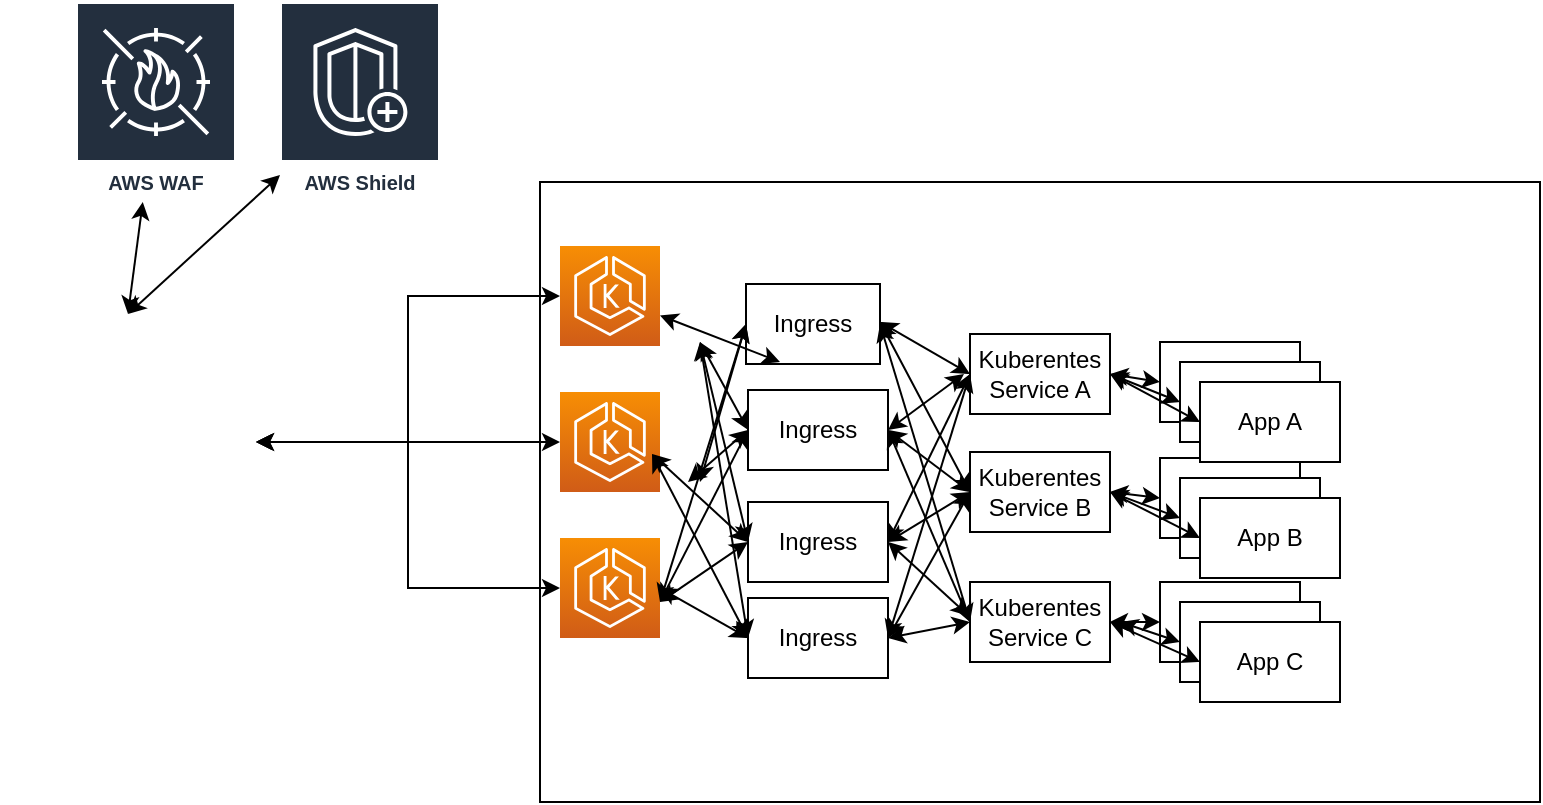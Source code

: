 <mxfile pages="1" version="11.2.8" type="github"><diagram id="NBPuzCypRXBQdF8foFL0" name="Page-1"><mxGraphModel dx="386" dy="231" grid="1" gridSize="10" guides="1" tooltips="1" connect="1" arrows="1" fold="1" page="1" pageScale="1" pageWidth="850" pageHeight="1100" math="0" shadow="0"><root><mxCell id="0"/><mxCell id="1" parent="0"/><mxCell id="xN7jr2UZnoJrKYOVDy-h-2" value="" style="rounded=0;whiteSpace=wrap;html=1;" parent="1" vertex="1"><mxGeometry x="390" y="120" width="500" height="310" as="geometry"/></mxCell><mxCell id="xN7jr2UZnoJrKYOVDy-h-16" style="edgeStyle=orthogonalEdgeStyle;rounded=0;orthogonalLoop=1;jettySize=auto;html=1;startArrow=classic;startFill=1;" parent="1" source="xN7jr2UZnoJrKYOVDy-h-3" target="xN7jr2UZnoJrKYOVDy-h-6" edge="1"><mxGeometry relative="1" as="geometry"><mxPoint x="380" y="240" as="sourcePoint"/></mxGeometry></mxCell><mxCell id="xN7jr2UZnoJrKYOVDy-h-17" style="edgeStyle=orthogonalEdgeStyle;rounded=0;orthogonalLoop=1;jettySize=auto;html=1;exitX=1;exitY=0.5;exitDx=0;exitDy=0;startArrow=open;startFill=0;" parent="1" source="xN7jr2UZnoJrKYOVDy-h-3" target="xN7jr2UZnoJrKYOVDy-h-7" edge="1"><mxGeometry relative="1" as="geometry"/></mxCell><mxCell id="xN7jr2UZnoJrKYOVDy-h-18" style="edgeStyle=orthogonalEdgeStyle;rounded=0;orthogonalLoop=1;jettySize=auto;html=1;exitX=1;exitY=0.5;exitDx=0;exitDy=0;startArrow=classic;startFill=1;" parent="1" source="xN7jr2UZnoJrKYOVDy-h-3" target="xN7jr2UZnoJrKYOVDy-h-8" edge="1"><mxGeometry relative="1" as="geometry"/></mxCell><mxCell id="xN7jr2UZnoJrKYOVDy-h-3" value="" style="shape=image;html=1;verticalAlign=top;verticalLabelPosition=bottom;labelBackgroundColor=#ffffff;imageAspect=0;aspect=fixed;image=https://cdn2.iconfinder.com/data/icons/amazon-aws-stencils/100/Compute__Networking_copy_Elastic_Load_Balancing-128.png" parent="1" vertex="1"><mxGeometry x="120" y="186" width="128" height="128" as="geometry"/></mxCell><mxCell id="xN7jr2UZnoJrKYOVDy-h-6" value="" style="outlineConnect=0;fontColor=#232F3E;gradientColor=#F78E04;gradientDirection=north;fillColor=#D05C17;strokeColor=#ffffff;dashed=0;verticalLabelPosition=bottom;verticalAlign=top;align=center;html=1;fontSize=12;fontStyle=0;aspect=fixed;shape=mxgraph.aws4.resourceIcon;resIcon=mxgraph.aws4.eks;" parent="1" vertex="1"><mxGeometry x="400" y="152" width="50" height="50" as="geometry"/></mxCell><mxCell id="xN7jr2UZnoJrKYOVDy-h-7" value="" style="outlineConnect=0;fontColor=#232F3E;gradientColor=#F78E04;gradientDirection=north;fillColor=#D05C17;strokeColor=#ffffff;dashed=0;verticalLabelPosition=bottom;verticalAlign=top;align=center;html=1;fontSize=12;fontStyle=0;aspect=fixed;shape=mxgraph.aws4.resourceIcon;resIcon=mxgraph.aws4.eks;" parent="1" vertex="1"><mxGeometry x="400" y="225" width="50" height="50" as="geometry"/></mxCell><mxCell id="xN7jr2UZnoJrKYOVDy-h-8" value="" style="outlineConnect=0;fontColor=#232F3E;gradientColor=#F78E04;gradientDirection=north;fillColor=#D05C17;strokeColor=#ffffff;dashed=0;verticalLabelPosition=bottom;verticalAlign=top;align=center;html=1;fontSize=12;fontStyle=0;aspect=fixed;shape=mxgraph.aws4.resourceIcon;resIcon=mxgraph.aws4.eks;" parent="1" vertex="1"><mxGeometry x="400" y="298" width="50" height="50" as="geometry"/></mxCell><mxCell id="xN7jr2UZnoJrKYOVDy-h-14" value="" style="shape=image;html=1;verticalAlign=top;verticalLabelPosition=bottom;labelBackgroundColor=#ffffff;imageAspect=0;aspect=fixed;image=https://cdn3.iconfinder.com/data/icons/travelling-icon-set/800/helm-128.png" parent="1" vertex="1"><mxGeometry x="425" y="385" width="28" height="28" as="geometry"/></mxCell><mxCell id="3CK0OYyiUr-c1g9YGXY9-4" value="AWS WAF" style="outlineConnect=0;fontColor=#232F3E;gradientColor=none;strokeColor=#ffffff;fillColor=#232F3E;dashed=0;verticalLabelPosition=middle;verticalAlign=bottom;align=center;html=1;whiteSpace=wrap;fontSize=10;fontStyle=1;spacing=3;shape=mxgraph.aws4.productIcon;prIcon=mxgraph.aws4.waf;" vertex="1" parent="1"><mxGeometry x="158" y="30" width="80" height="100" as="geometry"/></mxCell><mxCell id="3CK0OYyiUr-c1g9YGXY9-5" value="" style="endArrow=classic;startArrow=classic;html=1;exitX=0.5;exitY=0;exitDx=0;exitDy=0;" edge="1" parent="1" source="xN7jr2UZnoJrKYOVDy-h-3" target="3CK0OYyiUr-c1g9YGXY9-4"><mxGeometry width="50" height="50" relative="1" as="geometry"><mxPoint x="130" y="470" as="sourcePoint"/><mxPoint x="200" y="140" as="targetPoint"/></mxGeometry></mxCell><mxCell id="3CK0OYyiUr-c1g9YGXY9-6" value="AWS Shield" style="outlineConnect=0;fontColor=#232F3E;gradientColor=none;strokeColor=#ffffff;fillColor=#232F3E;dashed=0;verticalLabelPosition=middle;verticalAlign=bottom;align=center;html=1;whiteSpace=wrap;fontSize=10;fontStyle=1;spacing=3;shape=mxgraph.aws4.productIcon;prIcon=mxgraph.aws4.shield;" vertex="1" parent="1"><mxGeometry x="260" y="30" width="80" height="100" as="geometry"/></mxCell><mxCell id="3CK0OYyiUr-c1g9YGXY9-7" value="" style="endArrow=classic;startArrow=classic;html=1;entryX=0.5;entryY=0;entryDx=0;entryDy=0;" edge="1" parent="1" source="3CK0OYyiUr-c1g9YGXY9-6" target="xN7jr2UZnoJrKYOVDy-h-3"><mxGeometry width="50" height="50" relative="1" as="geometry"><mxPoint x="130" y="470" as="sourcePoint"/><mxPoint x="180" y="420" as="targetPoint"/></mxGeometry></mxCell><mxCell id="3CK0OYyiUr-c1g9YGXY9-12" value="" style="shape=image;html=1;verticalAlign=top;verticalLabelPosition=bottom;labelBackgroundColor=#ffffff;imageAspect=0;aspect=fixed;image=https://cdn3.iconfinder.com/data/icons/travelling-icon-set/800/helm-128.png;fontStyle=1" vertex="1" parent="1"><mxGeometry x="480" y="385" width="28" height="28" as="geometry"/></mxCell><mxCell id="3CK0OYyiUr-c1g9YGXY9-13" value="" style="shape=image;html=1;verticalAlign=top;verticalLabelPosition=bottom;labelBackgroundColor=#ffffff;imageAspect=0;aspect=fixed;image=https://cdn3.iconfinder.com/data/icons/travelling-icon-set/800/helm-128.png;fontStyle=1" vertex="1" parent="1"><mxGeometry x="535" y="385" width="28" height="28" as="geometry"/></mxCell><mxCell id="3CK0OYyiUr-c1g9YGXY9-14" value="" style="shape=image;html=1;verticalAlign=top;verticalLabelPosition=bottom;labelBackgroundColor=#ffffff;imageAspect=0;aspect=fixed;image=https://cdn3.iconfinder.com/data/icons/travelling-icon-set/800/helm-128.png;fontStyle=1" vertex="1" parent="1"><mxGeometry x="590" y="385" width="28" height="28" as="geometry"/></mxCell><mxCell id="3CK0OYyiUr-c1g9YGXY9-15" value="" style="shape=image;html=1;verticalAlign=top;verticalLabelPosition=bottom;labelBackgroundColor=#ffffff;imageAspect=0;aspect=fixed;image=https://cdn3.iconfinder.com/data/icons/travelling-icon-set/800/helm-128.png;fontStyle=1" vertex="1" parent="1"><mxGeometry x="640" y="385" width="28" height="28" as="geometry"/></mxCell><mxCell id="3CK0OYyiUr-c1g9YGXY9-16" value="Ingress" style="rounded=0;whiteSpace=wrap;html=1;" vertex="1" parent="1"><mxGeometry x="493" y="171" width="67" height="40" as="geometry"/></mxCell><mxCell id="3CK0OYyiUr-c1g9YGXY9-17" value="Ingress" style="rounded=0;whiteSpace=wrap;html=1;" vertex="1" parent="1"><mxGeometry x="494" y="224" width="70" height="40" as="geometry"/></mxCell><mxCell id="3CK0OYyiUr-c1g9YGXY9-18" value="Ingress" style="rounded=0;whiteSpace=wrap;html=1;" vertex="1" parent="1"><mxGeometry x="494" y="280" width="70" height="40" as="geometry"/></mxCell><mxCell id="3CK0OYyiUr-c1g9YGXY9-19" value="Ingress" style="rounded=0;whiteSpace=wrap;html=1;" vertex="1" parent="1"><mxGeometry x="494" y="328" width="70" height="40" as="geometry"/></mxCell><mxCell id="3CK0OYyiUr-c1g9YGXY9-20" value="Kuberentes&lt;br&gt;Service A" style="rounded=0;whiteSpace=wrap;html=1;" vertex="1" parent="1"><mxGeometry x="605" y="196" width="70" height="40" as="geometry"/></mxCell><mxCell id="3CK0OYyiUr-c1g9YGXY9-23" value="Kuberentes&lt;br&gt;Service B" style="rounded=0;whiteSpace=wrap;html=1;" vertex="1" parent="1"><mxGeometry x="605" y="255" width="70" height="40" as="geometry"/></mxCell><mxCell id="3CK0OYyiUr-c1g9YGXY9-73" style="edgeStyle=orthogonalEdgeStyle;rounded=0;orthogonalLoop=1;jettySize=auto;html=1;entryX=0;entryY=0.5;entryDx=0;entryDy=0;startArrow=classic;startFill=1;" edge="1" parent="1" source="3CK0OYyiUr-c1g9YGXY9-24" target="3CK0OYyiUr-c1g9YGXY9-66"><mxGeometry relative="1" as="geometry"/></mxCell><mxCell id="3CK0OYyiUr-c1g9YGXY9-24" value="Kuberentes&lt;br&gt;Service C" style="rounded=0;whiteSpace=wrap;html=1;" vertex="1" parent="1"><mxGeometry x="605" y="320" width="70" height="40" as="geometry"/></mxCell><mxCell id="3CK0OYyiUr-c1g9YGXY9-32" value="" style="endArrow=classic;startArrow=classic;html=1;entryX=1;entryY=0.5;entryDx=0;entryDy=0;exitX=0;exitY=0.5;exitDx=0;exitDy=0;" edge="1" parent="1" source="3CK0OYyiUr-c1g9YGXY9-24" target="3CK0OYyiUr-c1g9YGXY9-16"><mxGeometry width="50" height="50" relative="1" as="geometry"><mxPoint x="130" y="500" as="sourcePoint"/><mxPoint x="180" y="450" as="targetPoint"/></mxGeometry></mxCell><mxCell id="3CK0OYyiUr-c1g9YGXY9-36" value="" style="endArrow=classic;startArrow=classic;html=1;entryX=0;entryY=0.5;entryDx=0;entryDy=0;" edge="1" parent="1" target="3CK0OYyiUr-c1g9YGXY9-19"><mxGeometry width="50" height="50" relative="1" as="geometry"><mxPoint x="450" y="323" as="sourcePoint"/><mxPoint x="360" y="450" as="targetPoint"/></mxGeometry></mxCell><mxCell id="3CK0OYyiUr-c1g9YGXY9-37" value="" style="endArrow=classic;startArrow=classic;html=1;exitX=0;exitY=0.5;exitDx=0;exitDy=0;" edge="1" parent="1" source="3CK0OYyiUr-c1g9YGXY9-18"><mxGeometry width="50" height="50" relative="1" as="geometry"><mxPoint x="460" y="342.058" as="sourcePoint"/><mxPoint x="450" y="330" as="targetPoint"/></mxGeometry></mxCell><mxCell id="3CK0OYyiUr-c1g9YGXY9-38" value="" style="endArrow=classic;startArrow=classic;html=1;exitX=0;exitY=0.5;exitDx=0;exitDy=0;" edge="1" parent="1" source="3CK0OYyiUr-c1g9YGXY9-17"><mxGeometry width="50" height="50" relative="1" as="geometry"><mxPoint x="504" y="310" as="sourcePoint"/><mxPoint x="450" y="330" as="targetPoint"/></mxGeometry></mxCell><mxCell id="3CK0OYyiUr-c1g9YGXY9-39" value="" style="endArrow=classic;startArrow=classic;html=1;exitX=0;exitY=0.5;exitDx=0;exitDy=0;" edge="1" parent="1" source="3CK0OYyiUr-c1g9YGXY9-16"><mxGeometry width="50" height="50" relative="1" as="geometry"><mxPoint x="504" y="254" as="sourcePoint"/><mxPoint x="450" y="330" as="targetPoint"/></mxGeometry></mxCell><mxCell id="3CK0OYyiUr-c1g9YGXY9-41" value="" style="endArrow=classic;startArrow=classic;html=1;entryX=0;entryY=0.5;entryDx=0;entryDy=0;exitX=0.92;exitY=0.62;exitDx=0;exitDy=0;exitPerimeter=0;" edge="1" parent="1" source="xN7jr2UZnoJrKYOVDy-h-7" target="3CK0OYyiUr-c1g9YGXY9-19"><mxGeometry width="50" height="50" relative="1" as="geometry"><mxPoint x="240" y="490" as="sourcePoint"/><mxPoint x="510" y="360" as="targetPoint"/></mxGeometry></mxCell><mxCell id="3CK0OYyiUr-c1g9YGXY9-42" value="" style="endArrow=classic;startArrow=classic;html=1;entryX=0;entryY=0.5;entryDx=0;entryDy=0;exitX=0.92;exitY=0.62;exitDx=0;exitDy=0;exitPerimeter=0;" edge="1" parent="1" source="xN7jr2UZnoJrKYOVDy-h-7" target="3CK0OYyiUr-c1g9YGXY9-18"><mxGeometry width="50" height="50" relative="1" as="geometry"><mxPoint x="470" y="280" as="sourcePoint"/><mxPoint x="518" y="372" as="targetPoint"/></mxGeometry></mxCell><mxCell id="3CK0OYyiUr-c1g9YGXY9-43" value="" style="endArrow=classic;startArrow=classic;html=1;entryX=0;entryY=0.5;entryDx=0;entryDy=0;" edge="1" parent="1" target="3CK0OYyiUr-c1g9YGXY9-17"><mxGeometry width="50" height="50" relative="1" as="geometry"><mxPoint x="464" y="270" as="sourcePoint"/><mxPoint x="518" y="324" as="targetPoint"/></mxGeometry></mxCell><mxCell id="3CK0OYyiUr-c1g9YGXY9-44" value="" style="endArrow=classic;startArrow=classic;html=1;entryX=0;entryY=0.5;entryDx=0;entryDy=0;" edge="1" parent="1" target="3CK0OYyiUr-c1g9YGXY9-16"><mxGeometry width="50" height="50" relative="1" as="geometry"><mxPoint x="470" y="270" as="sourcePoint"/><mxPoint x="518" y="268" as="targetPoint"/></mxGeometry></mxCell><mxCell id="3CK0OYyiUr-c1g9YGXY9-48" value="" style="endArrow=classic;startArrow=classic;html=1;" edge="1" parent="1" source="xN7jr2UZnoJrKYOVDy-h-6"><mxGeometry width="50" height="50" relative="1" as="geometry"><mxPoint x="240" y="460" as="sourcePoint"/><mxPoint x="510" y="210" as="targetPoint"/></mxGeometry></mxCell><mxCell id="3CK0OYyiUr-c1g9YGXY9-49" value="" style="endArrow=classic;startArrow=classic;html=1;entryX=0;entryY=0.5;entryDx=0;entryDy=0;" edge="1" parent="1" target="3CK0OYyiUr-c1g9YGXY9-17"><mxGeometry width="50" height="50" relative="1" as="geometry"><mxPoint x="470" y="200" as="sourcePoint"/><mxPoint x="520" y="220" as="targetPoint"/></mxGeometry></mxCell><mxCell id="3CK0OYyiUr-c1g9YGXY9-50" value="" style="endArrow=classic;startArrow=classic;html=1;entryX=0;entryY=0.5;entryDx=0;entryDy=0;" edge="1" parent="1" target="3CK0OYyiUr-c1g9YGXY9-18"><mxGeometry width="50" height="50" relative="1" as="geometry"><mxPoint x="470" y="200" as="sourcePoint"/><mxPoint x="518" y="268" as="targetPoint"/></mxGeometry></mxCell><mxCell id="3CK0OYyiUr-c1g9YGXY9-51" value="" style="endArrow=classic;startArrow=classic;html=1;entryX=0;entryY=0.5;entryDx=0;entryDy=0;" edge="1" parent="1" target="3CK0OYyiUr-c1g9YGXY9-19"><mxGeometry width="50" height="50" relative="1" as="geometry"><mxPoint x="470" y="200" as="sourcePoint"/><mxPoint x="518" y="324" as="targetPoint"/></mxGeometry></mxCell><mxCell id="3CK0OYyiUr-c1g9YGXY9-52" value="" style="endArrow=classic;startArrow=classic;html=1;exitX=0;exitY=0.5;exitDx=0;exitDy=0;" edge="1" parent="1" source="3CK0OYyiUr-c1g9YGXY9-23"><mxGeometry width="50" height="50" relative="1" as="geometry"><mxPoint x="629" y="364" as="sourcePoint"/><mxPoint x="560" y="190" as="targetPoint"/></mxGeometry></mxCell><mxCell id="3CK0OYyiUr-c1g9YGXY9-53" value="" style="endArrow=classic;startArrow=classic;html=1;exitX=0;exitY=0.5;exitDx=0;exitDy=0;" edge="1" parent="1" source="3CK0OYyiUr-c1g9YGXY9-20"><mxGeometry width="50" height="50" relative="1" as="geometry"><mxPoint x="615" y="285" as="sourcePoint"/><mxPoint x="560" y="190" as="targetPoint"/></mxGeometry></mxCell><mxCell id="3CK0OYyiUr-c1g9YGXY9-55" value="" style="endArrow=classic;startArrow=classic;html=1;exitX=-0.043;exitY=0.5;exitDx=0;exitDy=0;exitPerimeter=0;" edge="1" parent="1" source="3CK0OYyiUr-c1g9YGXY9-20"><mxGeometry width="50" height="50" relative="1" as="geometry"><mxPoint x="615" y="226" as="sourcePoint"/><mxPoint x="564" y="244" as="targetPoint"/></mxGeometry></mxCell><mxCell id="3CK0OYyiUr-c1g9YGXY9-56" value="" style="endArrow=classic;startArrow=classic;html=1;exitX=0;exitY=0.5;exitDx=0;exitDy=0;entryX=1;entryY=0.5;entryDx=0;entryDy=0;" edge="1" parent="1" source="3CK0OYyiUr-c1g9YGXY9-23" target="3CK0OYyiUr-c1g9YGXY9-17"><mxGeometry width="50" height="50" relative="1" as="geometry"><mxPoint x="611.99" y="226" as="sourcePoint"/><mxPoint x="574" y="254" as="targetPoint"/></mxGeometry></mxCell><mxCell id="3CK0OYyiUr-c1g9YGXY9-57" value="" style="endArrow=classic;startArrow=classic;html=1;exitX=0;exitY=0.5;exitDx=0;exitDy=0;entryX=1;entryY=0.5;entryDx=0;entryDy=0;" edge="1" parent="1" source="3CK0OYyiUr-c1g9YGXY9-24" target="3CK0OYyiUr-c1g9YGXY9-17"><mxGeometry width="50" height="50" relative="1" as="geometry"><mxPoint x="615" y="285" as="sourcePoint"/><mxPoint x="574" y="254" as="targetPoint"/></mxGeometry></mxCell><mxCell id="3CK0OYyiUr-c1g9YGXY9-58" value="" style="endArrow=classic;startArrow=classic;html=1;exitX=0;exitY=0.5;exitDx=0;exitDy=0;entryX=1;entryY=0.5;entryDx=0;entryDy=0;" edge="1" parent="1" source="3CK0OYyiUr-c1g9YGXY9-20" target="3CK0OYyiUr-c1g9YGXY9-18"><mxGeometry width="50" height="50" relative="1" as="geometry"><mxPoint x="615" y="350" as="sourcePoint"/><mxPoint x="574" y="254" as="targetPoint"/></mxGeometry></mxCell><mxCell id="3CK0OYyiUr-c1g9YGXY9-59" value="" style="endArrow=classic;startArrow=classic;html=1;exitX=0;exitY=0.5;exitDx=0;exitDy=0;entryX=1;entryY=0.5;entryDx=0;entryDy=0;" edge="1" parent="1" source="3CK0OYyiUr-c1g9YGXY9-23" target="3CK0OYyiUr-c1g9YGXY9-18"><mxGeometry width="50" height="50" relative="1" as="geometry"><mxPoint x="615" y="226" as="sourcePoint"/><mxPoint x="574" y="310" as="targetPoint"/></mxGeometry></mxCell><mxCell id="3CK0OYyiUr-c1g9YGXY9-60" value="" style="endArrow=classic;startArrow=classic;html=1;exitX=-0.007;exitY=0.425;exitDx=0;exitDy=0;entryX=1;entryY=0.5;entryDx=0;entryDy=0;exitPerimeter=0;" edge="1" parent="1" source="3CK0OYyiUr-c1g9YGXY9-24" target="3CK0OYyiUr-c1g9YGXY9-18"><mxGeometry width="50" height="50" relative="1" as="geometry"><mxPoint x="625" y="236" as="sourcePoint"/><mxPoint x="574" y="310" as="targetPoint"/></mxGeometry></mxCell><mxCell id="3CK0OYyiUr-c1g9YGXY9-61" value="" style="endArrow=classic;startArrow=classic;html=1;exitX=0;exitY=0.5;exitDx=0;exitDy=0;entryX=1;entryY=0.5;entryDx=0;entryDy=0;" edge="1" parent="1" source="3CK0OYyiUr-c1g9YGXY9-20" target="3CK0OYyiUr-c1g9YGXY9-19"><mxGeometry width="50" height="50" relative="1" as="geometry"><mxPoint x="614.51" y="347" as="sourcePoint"/><mxPoint x="574" y="310" as="targetPoint"/></mxGeometry></mxCell><mxCell id="3CK0OYyiUr-c1g9YGXY9-62" value="" style="endArrow=classic;startArrow=classic;html=1;exitX=0;exitY=0.5;exitDx=0;exitDy=0;entryX=1;entryY=0.5;entryDx=0;entryDy=0;" edge="1" parent="1" source="3CK0OYyiUr-c1g9YGXY9-23" target="3CK0OYyiUr-c1g9YGXY9-19"><mxGeometry width="50" height="50" relative="1" as="geometry"><mxPoint x="615" y="226" as="sourcePoint"/><mxPoint x="574" y="358" as="targetPoint"/></mxGeometry></mxCell><mxCell id="3CK0OYyiUr-c1g9YGXY9-63" value="" style="endArrow=classic;startArrow=classic;html=1;exitX=0;exitY=0.5;exitDx=0;exitDy=0;entryX=1;entryY=0.5;entryDx=0;entryDy=0;" edge="1" parent="1" source="3CK0OYyiUr-c1g9YGXY9-24" target="3CK0OYyiUr-c1g9YGXY9-19"><mxGeometry width="50" height="50" relative="1" as="geometry"><mxPoint x="615" y="285" as="sourcePoint"/><mxPoint x="574" y="358" as="targetPoint"/></mxGeometry></mxCell><mxCell id="3CK0OYyiUr-c1g9YGXY9-64" value="App A" style="rounded=0;whiteSpace=wrap;html=1;" vertex="1" parent="1"><mxGeometry x="700" y="200" width="70" height="40" as="geometry"/></mxCell><mxCell id="3CK0OYyiUr-c1g9YGXY9-65" value="App B" style="rounded=0;whiteSpace=wrap;html=1;" vertex="1" parent="1"><mxGeometry x="700" y="258" width="70" height="40" as="geometry"/></mxCell><mxCell id="3CK0OYyiUr-c1g9YGXY9-66" value="App C" style="rounded=0;whiteSpace=wrap;html=1;" vertex="1" parent="1"><mxGeometry x="700" y="320" width="70" height="40" as="geometry"/></mxCell><mxCell id="3CK0OYyiUr-c1g9YGXY9-67" value="App A" style="rounded=0;whiteSpace=wrap;html=1;" vertex="1" parent="1"><mxGeometry x="710" y="210" width="70" height="40" as="geometry"/></mxCell><mxCell id="3CK0OYyiUr-c1g9YGXY9-68" value="App A" style="rounded=0;whiteSpace=wrap;html=1;" vertex="1" parent="1"><mxGeometry x="720" y="220" width="70" height="40" as="geometry"/></mxCell><mxCell id="3CK0OYyiUr-c1g9YGXY9-69" value="App B" style="rounded=0;whiteSpace=wrap;html=1;" vertex="1" parent="1"><mxGeometry x="710" y="268" width="70" height="40" as="geometry"/></mxCell><mxCell id="3CK0OYyiUr-c1g9YGXY9-70" value="App B" style="rounded=0;whiteSpace=wrap;html=1;" vertex="1" parent="1"><mxGeometry x="720" y="278" width="70" height="40" as="geometry"/></mxCell><mxCell id="3CK0OYyiUr-c1g9YGXY9-71" value="App C" style="rounded=0;whiteSpace=wrap;html=1;" vertex="1" parent="1"><mxGeometry x="710" y="330" width="70" height="40" as="geometry"/></mxCell><mxCell id="3CK0OYyiUr-c1g9YGXY9-72" value="App C" style="rounded=0;whiteSpace=wrap;html=1;" vertex="1" parent="1"><mxGeometry x="720" y="340" width="70" height="40" as="geometry"/></mxCell><mxCell id="3CK0OYyiUr-c1g9YGXY9-75" value="" style="endArrow=classic;startArrow=classic;html=1;entryX=0;entryY=0.5;entryDx=0;entryDy=0;exitX=1;exitY=0.5;exitDx=0;exitDy=0;" edge="1" parent="1" source="3CK0OYyiUr-c1g9YGXY9-24" target="3CK0OYyiUr-c1g9YGXY9-72"><mxGeometry width="50" height="50" relative="1" as="geometry"><mxPoint x="440" y="500" as="sourcePoint"/><mxPoint x="490" y="450" as="targetPoint"/></mxGeometry></mxCell><mxCell id="3CK0OYyiUr-c1g9YGXY9-76" value="" style="endArrow=classic;startArrow=classic;html=1;entryX=0;entryY=0.5;entryDx=0;entryDy=0;" edge="1" parent="1" target="3CK0OYyiUr-c1g9YGXY9-71"><mxGeometry width="50" height="50" relative="1" as="geometry"><mxPoint x="680" y="340" as="sourcePoint"/><mxPoint x="730" y="370" as="targetPoint"/></mxGeometry></mxCell><mxCell id="3CK0OYyiUr-c1g9YGXY9-81" value="" style="endArrow=classic;startArrow=classic;html=1;entryX=1;entryY=0.5;entryDx=0;entryDy=0;exitX=0;exitY=0.5;exitDx=0;exitDy=0;" edge="1" parent="1" source="3CK0OYyiUr-c1g9YGXY9-70" target="3CK0OYyiUr-c1g9YGXY9-23"><mxGeometry width="50" height="50" relative="1" as="geometry"><mxPoint x="685" y="350" as="sourcePoint"/><mxPoint x="730" y="370" as="targetPoint"/></mxGeometry></mxCell><mxCell id="3CK0OYyiUr-c1g9YGXY9-82" value="" style="endArrow=classic;startArrow=classic;html=1;entryX=1;entryY=0.5;entryDx=0;entryDy=0;exitX=0;exitY=0.5;exitDx=0;exitDy=0;" edge="1" parent="1" source="3CK0OYyiUr-c1g9YGXY9-69" target="3CK0OYyiUr-c1g9YGXY9-23"><mxGeometry width="50" height="50" relative="1" as="geometry"><mxPoint x="730" y="308" as="sourcePoint"/><mxPoint x="685" y="285" as="targetPoint"/></mxGeometry></mxCell><mxCell id="3CK0OYyiUr-c1g9YGXY9-83" value="" style="endArrow=classic;startArrow=classic;html=1;exitX=0;exitY=0.5;exitDx=0;exitDy=0;entryX=1;entryY=0.5;entryDx=0;entryDy=0;" edge="1" parent="1" source="3CK0OYyiUr-c1g9YGXY9-65" target="3CK0OYyiUr-c1g9YGXY9-23"><mxGeometry width="50" height="50" relative="1" as="geometry"><mxPoint x="720" y="298" as="sourcePoint"/><mxPoint x="680" y="278" as="targetPoint"/></mxGeometry></mxCell><mxCell id="3CK0OYyiUr-c1g9YGXY9-84" value="" style="endArrow=classic;startArrow=classic;html=1;entryX=1;entryY=0.5;entryDx=0;entryDy=0;exitX=0;exitY=0.5;exitDx=0;exitDy=0;" edge="1" parent="1" source="3CK0OYyiUr-c1g9YGXY9-64" target="3CK0OYyiUr-c1g9YGXY9-20"><mxGeometry width="50" height="50" relative="1" as="geometry"><mxPoint x="720" y="298" as="sourcePoint"/><mxPoint x="685" y="285" as="targetPoint"/></mxGeometry></mxCell><mxCell id="3CK0OYyiUr-c1g9YGXY9-86" value="" style="endArrow=classic;startArrow=classic;html=1;entryX=1;entryY=0.5;entryDx=0;entryDy=0;exitX=0;exitY=0.5;exitDx=0;exitDy=0;" edge="1" parent="1" target="3CK0OYyiUr-c1g9YGXY9-20"><mxGeometry width="50" height="50" relative="1" as="geometry"><mxPoint x="710" y="230" as="sourcePoint"/><mxPoint x="685" y="226" as="targetPoint"/></mxGeometry></mxCell><mxCell id="3CK0OYyiUr-c1g9YGXY9-87" value="" style="endArrow=classic;startArrow=classic;html=1;entryX=1;entryY=0.5;entryDx=0;entryDy=0;exitX=0;exitY=0.5;exitDx=0;exitDy=0;" edge="1" parent="1" target="3CK0OYyiUr-c1g9YGXY9-20"><mxGeometry width="50" height="50" relative="1" as="geometry"><mxPoint x="720" y="240" as="sourcePoint"/><mxPoint x="685" y="226" as="targetPoint"/></mxGeometry></mxCell></root></mxGraphModel></diagram></mxfile>